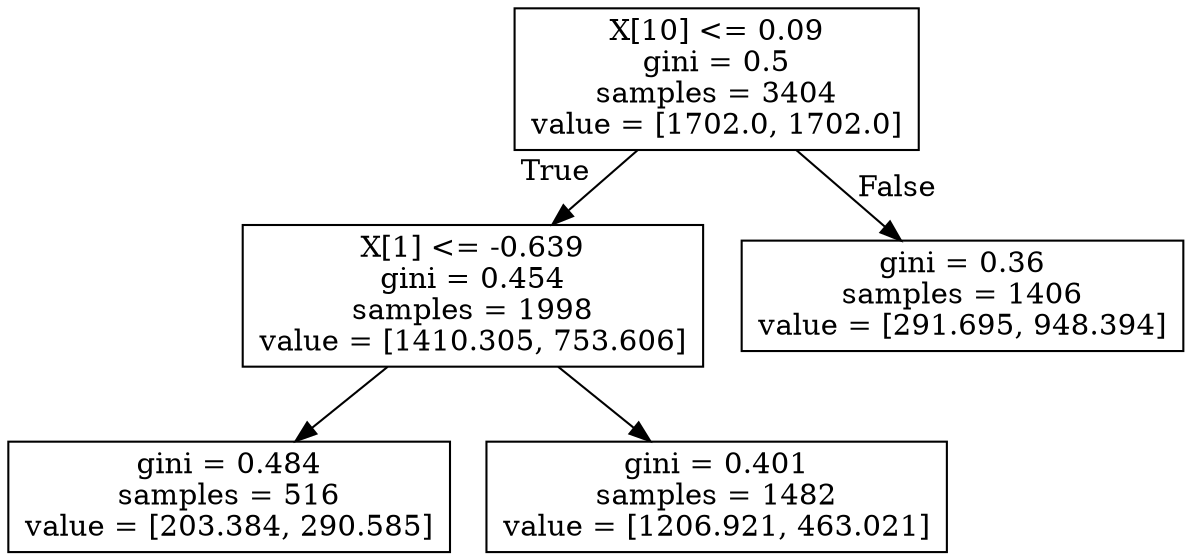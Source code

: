 digraph Tree {
node [shape=box] ;
0 [label="X[10] <= 0.09\ngini = 0.5\nsamples = 3404\nvalue = [1702.0, 1702.0]"] ;
1 [label="X[1] <= -0.639\ngini = 0.454\nsamples = 1998\nvalue = [1410.305, 753.606]"] ;
0 -> 1 [labeldistance=2.5, labelangle=45, headlabel="True"] ;
2 [label="gini = 0.484\nsamples = 516\nvalue = [203.384, 290.585]"] ;
1 -> 2 ;
217 [label="gini = 0.401\nsamples = 1482\nvalue = [1206.921, 463.021]"] ;
1 -> 217 ;
882 [label="gini = 0.36\nsamples = 1406\nvalue = [291.695, 948.394]"] ;
0 -> 882 [labeldistance=2.5, labelangle=-45, headlabel="False"] ;
}